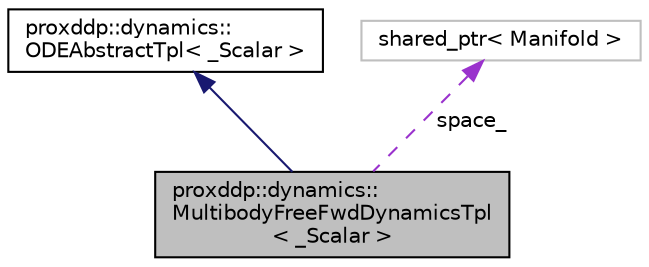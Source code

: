 digraph "proxddp::dynamics::MultibodyFreeFwdDynamicsTpl&lt; _Scalar &gt;"
{
 // LATEX_PDF_SIZE
  bgcolor="transparent";
  edge [fontname="Helvetica",fontsize="10",labelfontname="Helvetica",labelfontsize="10"];
  node [fontname="Helvetica",fontsize="10",shape=record];
  Node1 [label="proxddp::dynamics::\lMultibodyFreeFwdDynamicsTpl\l\< _Scalar \>",height=0.2,width=0.4,color="black", fillcolor="grey75", style="filled", fontcolor="black",tooltip="Free-space multibody forward dynamics, using Pinocchio."];
  Node2 -> Node1 [dir="back",color="midnightblue",fontsize="10",style="solid",fontname="Helvetica"];
  Node2 [label="proxddp::dynamics::\lODEAbstractTpl\< _Scalar \>",height=0.2,width=0.4,color="black",URL="$structproxddp_1_1dynamics_1_1ODEAbstractTpl.html",tooltip="Base class for ODE dynamics ."];
  Node3 -> Node1 [dir="back",color="darkorchid3",fontsize="10",style="dashed",label=" space_" ,fontname="Helvetica"];
  Node3 [label="shared_ptr\< Manifold \>",height=0.2,width=0.4,color="grey75",tooltip=" "];
}

